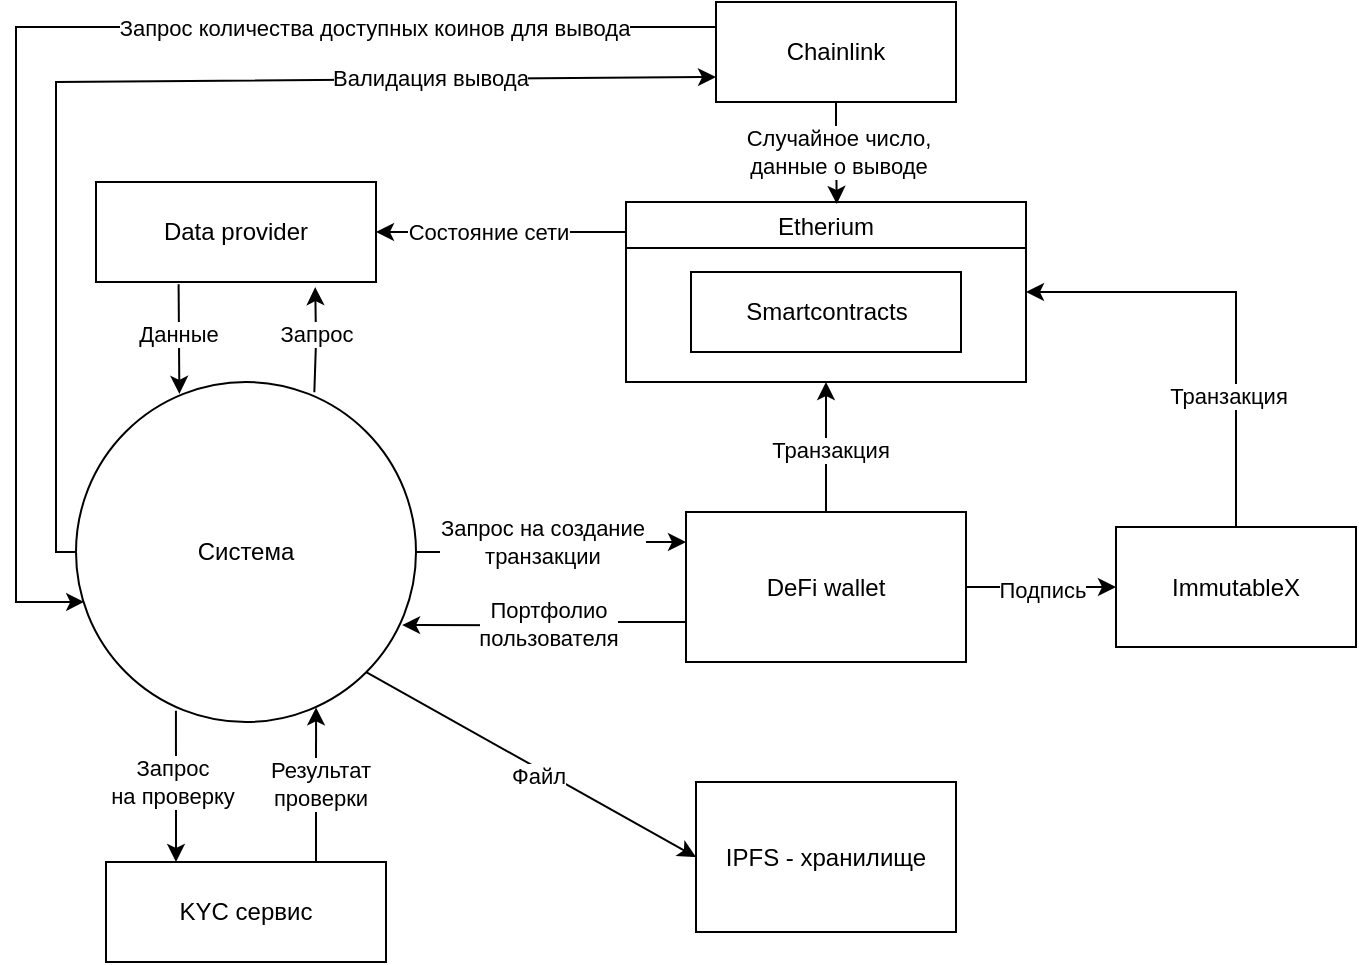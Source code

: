 <mxfile version="20.8.23" type="github">
  <diagram name="Страница 1" id="PbTtmd6q3jU2auLFYNLY">
    <mxGraphModel dx="1062" dy="558" grid="1" gridSize="10" guides="1" tooltips="1" connect="1" arrows="1" fold="1" page="1" pageScale="1" pageWidth="1169" pageHeight="827" math="0" shadow="0">
      <root>
        <mxCell id="0" />
        <mxCell id="1" parent="0" />
        <mxCell id="7_X0dGAMX54bu9OWyD-T-16" style="edgeStyle=orthogonalEdgeStyle;rounded=0;orthogonalLoop=1;jettySize=auto;html=1;startArrow=none;startFill=0;endArrow=classic;endFill=1;" parent="1" source="7_X0dGAMX54bu9OWyD-T-1" target="7_X0dGAMX54bu9OWyD-T-4" edge="1">
          <mxGeometry relative="1" as="geometry">
            <Array as="points">
              <mxPoint x="578" y="475" />
              <mxPoint x="578" y="470" />
            </Array>
          </mxGeometry>
        </mxCell>
        <mxCell id="7_X0dGAMX54bu9OWyD-T-19" value="Запрос на создание &lt;br&gt;транзакции" style="edgeLabel;html=1;align=center;verticalAlign=middle;resizable=0;points=[];" parent="7_X0dGAMX54bu9OWyD-T-16" vertex="1" connectable="0">
          <mxGeometry x="0.106" y="2" relative="1" as="geometry">
            <mxPoint x="-10" y="2" as="offset" />
          </mxGeometry>
        </mxCell>
        <mxCell id="7_X0dGAMX54bu9OWyD-T-23" style="edgeStyle=orthogonalEdgeStyle;rounded=0;orthogonalLoop=1;jettySize=auto;html=1;entryX=0.5;entryY=0;entryDx=0;entryDy=0;startArrow=classic;startFill=1;endArrow=none;endFill=0;exitX=1;exitY=0.5;exitDx=0;exitDy=0;" parent="1" source="TK5V0gTfrpUxgHLwCol4-2" target="7_X0dGAMX54bu9OWyD-T-3" edge="1">
          <mxGeometry relative="1" as="geometry">
            <mxPoint x="410" y="610" as="sourcePoint" />
          </mxGeometry>
        </mxCell>
        <mxCell id="7_X0dGAMX54bu9OWyD-T-26" value="Транзакция" style="edgeLabel;html=1;align=center;verticalAlign=middle;resizable=0;points=[];" parent="7_X0dGAMX54bu9OWyD-T-23" vertex="1" connectable="0">
          <mxGeometry x="0.347" y="-2" relative="1" as="geometry">
            <mxPoint x="-2" y="7" as="offset" />
          </mxGeometry>
        </mxCell>
        <mxCell id="TK5V0gTfrpUxgHLwCol4-20" style="edgeStyle=orthogonalEdgeStyle;rounded=0;orthogonalLoop=1;jettySize=auto;html=1;strokeColor=default;startArrow=none;startFill=0;endArrow=classic;endFill=1;entryX=0.25;entryY=0;entryDx=0;entryDy=0;exitX=0.294;exitY=0.967;exitDx=0;exitDy=0;exitPerimeter=0;" parent="1" source="7_X0dGAMX54bu9OWyD-T-1" target="TK5V0gTfrpUxgHLwCol4-19" edge="1">
          <mxGeometry relative="1" as="geometry" />
        </mxCell>
        <mxCell id="TK5V0gTfrpUxgHLwCol4-23" value="Запрос &lt;br&gt;на проверку" style="edgeLabel;html=1;align=center;verticalAlign=middle;resizable=0;points=[];" parent="TK5V0gTfrpUxgHLwCol4-20" vertex="1" connectable="0">
          <mxGeometry x="-0.252" y="-2" relative="1" as="geometry">
            <mxPoint y="7" as="offset" />
          </mxGeometry>
        </mxCell>
        <mxCell id="bziQ3DZzMGBHJ6S33izw-3" style="edgeStyle=none;rounded=0;orthogonalLoop=1;jettySize=auto;html=1;entryX=0;entryY=0.75;entryDx=0;entryDy=0;exitX=0;exitY=0.5;exitDx=0;exitDy=0;" parent="1" source="7_X0dGAMX54bu9OWyD-T-1" target="TK5V0gTfrpUxgHLwCol4-5" edge="1">
          <mxGeometry relative="1" as="geometry">
            <mxPoint x="330" y="470" as="sourcePoint" />
            <Array as="points">
              <mxPoint x="330" y="475" />
              <mxPoint x="330" y="240" />
            </Array>
          </mxGeometry>
        </mxCell>
        <mxCell id="bziQ3DZzMGBHJ6S33izw-4" value="Валидация вывода" style="edgeLabel;html=1;align=center;verticalAlign=middle;resizable=0;points=[];" parent="bziQ3DZzMGBHJ6S33izw-3" vertex="1" connectable="0">
          <mxGeometry x="0.5" y="1" relative="1" as="geometry">
            <mxPoint as="offset" />
          </mxGeometry>
        </mxCell>
        <mxCell id="7_X0dGAMX54bu9OWyD-T-1" value="Система" style="ellipse;whiteSpace=wrap;html=1;aspect=fixed;" parent="1" vertex="1">
          <mxGeometry x="340" y="390" width="170" height="170" as="geometry" />
        </mxCell>
        <mxCell id="7_X0dGAMX54bu9OWyD-T-24" style="edgeStyle=orthogonalEdgeStyle;rounded=0;orthogonalLoop=1;jettySize=auto;html=1;startArrow=classic;startFill=1;endArrow=none;endFill=0;" parent="1" source="7_X0dGAMX54bu9OWyD-T-3" target="7_X0dGAMX54bu9OWyD-T-4" edge="1">
          <mxGeometry relative="1" as="geometry">
            <mxPoint x="690" y="260" as="targetPoint" />
          </mxGeometry>
        </mxCell>
        <mxCell id="TK5V0gTfrpUxgHLwCol4-17" value="Подпись" style="edgeLabel;html=1;align=center;verticalAlign=middle;resizable=0;points=[];" parent="7_X0dGAMX54bu9OWyD-T-24" vertex="1" connectable="0">
          <mxGeometry y="1" relative="1" as="geometry">
            <mxPoint as="offset" />
          </mxGeometry>
        </mxCell>
        <mxCell id="7_X0dGAMX54bu9OWyD-T-3" value="ImmutableX" style="rounded=0;whiteSpace=wrap;html=1;" parent="1" vertex="1">
          <mxGeometry x="860" y="462.5" width="120" height="60" as="geometry" />
        </mxCell>
        <mxCell id="7_X0dGAMX54bu9OWyD-T-20" style="edgeStyle=orthogonalEdgeStyle;rounded=0;orthogonalLoop=1;jettySize=auto;html=1;entryX=0.959;entryY=0.715;entryDx=0;entryDy=0;entryPerimeter=0;startArrow=none;startFill=0;endArrow=classic;endFill=1;" parent="1" source="7_X0dGAMX54bu9OWyD-T-4" target="7_X0dGAMX54bu9OWyD-T-1" edge="1">
          <mxGeometry relative="1" as="geometry">
            <Array as="points">
              <mxPoint x="578" y="510" />
              <mxPoint x="578" y="512" />
            </Array>
          </mxGeometry>
        </mxCell>
        <mxCell id="7_X0dGAMX54bu9OWyD-T-21" value="Портфолио &lt;br&gt;пользователя" style="edgeLabel;html=1;align=center;verticalAlign=middle;resizable=0;points=[];" parent="7_X0dGAMX54bu9OWyD-T-20" vertex="1" connectable="0">
          <mxGeometry x="-0.017" y="-1" relative="1" as="geometry">
            <mxPoint as="offset" />
          </mxGeometry>
        </mxCell>
        <mxCell id="TK5V0gTfrpUxgHLwCol4-3" style="edgeStyle=orthogonalEdgeStyle;rounded=0;orthogonalLoop=1;jettySize=auto;html=1;" parent="1" source="7_X0dGAMX54bu9OWyD-T-4" target="TK5V0gTfrpUxgHLwCol4-2" edge="1">
          <mxGeometry relative="1" as="geometry">
            <mxPoint x="740" y="420" as="targetPoint" />
          </mxGeometry>
        </mxCell>
        <mxCell id="TK5V0gTfrpUxgHLwCol4-18" value="Транзакция" style="edgeLabel;html=1;align=center;verticalAlign=middle;resizable=0;points=[];" parent="TK5V0gTfrpUxgHLwCol4-3" vertex="1" connectable="0">
          <mxGeometry x="-0.027" y="-2" relative="1" as="geometry">
            <mxPoint as="offset" />
          </mxGeometry>
        </mxCell>
        <mxCell id="7_X0dGAMX54bu9OWyD-T-4" value="DeFi wallet" style="rounded=0;whiteSpace=wrap;html=1;" parent="1" vertex="1">
          <mxGeometry x="645" y="455" width="140" height="75" as="geometry" />
        </mxCell>
        <mxCell id="TK5V0gTfrpUxgHLwCol4-13" style="edgeStyle=orthogonalEdgeStyle;rounded=0;orthogonalLoop=1;jettySize=auto;html=1;strokeColor=default;startArrow=classic;startFill=1;endArrow=none;endFill=0;exitX=1;exitY=0.5;exitDx=0;exitDy=0;entryX=0;entryY=0.167;entryDx=0;entryDy=0;entryPerimeter=0;" parent="1" source="7_X0dGAMX54bu9OWyD-T-5" target="TK5V0gTfrpUxgHLwCol4-2" edge="1">
          <mxGeometry relative="1" as="geometry">
            <mxPoint x="610" y="330" as="targetPoint" />
            <Array as="points" />
          </mxGeometry>
        </mxCell>
        <mxCell id="TK5V0gTfrpUxgHLwCol4-15" value="Состояние сети" style="edgeLabel;html=1;align=center;verticalAlign=middle;resizable=0;points=[];" parent="TK5V0gTfrpUxgHLwCol4-13" vertex="1" connectable="0">
          <mxGeometry x="-0.145" y="-3" relative="1" as="geometry">
            <mxPoint x="2" y="-3" as="offset" />
          </mxGeometry>
        </mxCell>
        <mxCell id="7_X0dGAMX54bu9OWyD-T-5" value="Data provider" style="rounded=0;whiteSpace=wrap;html=1;" parent="1" vertex="1">
          <mxGeometry x="350" y="290" width="140" height="50" as="geometry" />
        </mxCell>
        <mxCell id="7_X0dGAMX54bu9OWyD-T-12" value="" style="endArrow=none;html=1;rounded=0;startArrow=classic;startFill=1;endFill=0;entryX=0.295;entryY=1.023;entryDx=0;entryDy=0;entryPerimeter=0;exitX=0.304;exitY=0.035;exitDx=0;exitDy=0;exitPerimeter=0;" parent="1" source="7_X0dGAMX54bu9OWyD-T-1" target="7_X0dGAMX54bu9OWyD-T-5" edge="1">
          <mxGeometry width="50" height="50" relative="1" as="geometry">
            <mxPoint x="401" y="392" as="sourcePoint" />
            <mxPoint x="465" y="380" as="targetPoint" />
          </mxGeometry>
        </mxCell>
        <mxCell id="7_X0dGAMX54bu9OWyD-T-15" value="Данные" style="edgeLabel;html=1;align=center;verticalAlign=middle;resizable=0;points=[];" parent="7_X0dGAMX54bu9OWyD-T-12" vertex="1" connectable="0">
          <mxGeometry x="0.113" y="1" relative="1" as="geometry">
            <mxPoint as="offset" />
          </mxGeometry>
        </mxCell>
        <mxCell id="7_X0dGAMX54bu9OWyD-T-27" style="rounded=0;orthogonalLoop=1;jettySize=auto;html=1;startArrow=classic;startFill=1;endArrow=none;endFill=0;entryX=1;entryY=1;entryDx=0;entryDy=0;exitX=0;exitY=0.5;exitDx=0;exitDy=0;" parent="1" source="7_X0dGAMX54bu9OWyD-T-22" target="7_X0dGAMX54bu9OWyD-T-1" edge="1">
          <mxGeometry relative="1" as="geometry" />
        </mxCell>
        <mxCell id="7_X0dGAMX54bu9OWyD-T-30" value="Файл" style="edgeLabel;html=1;align=center;verticalAlign=middle;resizable=0;points=[];" parent="7_X0dGAMX54bu9OWyD-T-27" vertex="1" connectable="0">
          <mxGeometry x="-0.297" y="1" relative="1" as="geometry">
            <mxPoint x="-21" y="-9" as="offset" />
          </mxGeometry>
        </mxCell>
        <mxCell id="7_X0dGAMX54bu9OWyD-T-22" value="IPFS - хранилище" style="rounded=0;whiteSpace=wrap;html=1;" parent="1" vertex="1">
          <mxGeometry x="650" y="590" width="130" height="75" as="geometry" />
        </mxCell>
        <mxCell id="TK5V0gTfrpUxgHLwCol4-2" value="Etherium" style="swimlane;startSize=23;fontStyle=0" parent="1" vertex="1">
          <mxGeometry x="615" y="300" width="200" height="90" as="geometry" />
        </mxCell>
        <mxCell id="TK5V0gTfrpUxgHLwCol4-4" value="Smartcontracts" style="rounded=0;whiteSpace=wrap;html=1;" parent="TK5V0gTfrpUxgHLwCol4-2" vertex="1">
          <mxGeometry x="32.5" y="35" width="135" height="40" as="geometry" />
        </mxCell>
        <mxCell id="TK5V0gTfrpUxgHLwCol4-6" style="edgeStyle=orthogonalEdgeStyle;rounded=0;orthogonalLoop=1;jettySize=auto;html=1;startArrow=none;startFill=0;entryX=0.527;entryY=0.011;entryDx=0;entryDy=0;entryPerimeter=0;" parent="1" source="TK5V0gTfrpUxgHLwCol4-5" target="TK5V0gTfrpUxgHLwCol4-2" edge="1">
          <mxGeometry relative="1" as="geometry">
            <mxPoint x="720" y="290" as="targetPoint" />
          </mxGeometry>
        </mxCell>
        <mxCell id="TK5V0gTfrpUxgHLwCol4-16" value="Случайное число,&lt;br&gt;данные о выводе" style="edgeLabel;html=1;align=center;verticalAlign=middle;resizable=0;points=[];" parent="TK5V0gTfrpUxgHLwCol4-6" vertex="1" connectable="0">
          <mxGeometry x="0.073" y="2" relative="1" as="geometry">
            <mxPoint x="-2" y="-2" as="offset" />
          </mxGeometry>
        </mxCell>
        <mxCell id="bziQ3DZzMGBHJ6S33izw-5" style="edgeStyle=orthogonalEdgeStyle;rounded=0;orthogonalLoop=1;jettySize=auto;html=1;entryX=0.024;entryY=0.647;entryDx=0;entryDy=0;entryPerimeter=0;exitX=0;exitY=0.25;exitDx=0;exitDy=0;" parent="1" source="TK5V0gTfrpUxgHLwCol4-5" target="7_X0dGAMX54bu9OWyD-T-1" edge="1">
          <mxGeometry relative="1" as="geometry">
            <Array as="points">
              <mxPoint x="310" y="213" />
              <mxPoint x="310" y="500" />
            </Array>
          </mxGeometry>
        </mxCell>
        <mxCell id="bziQ3DZzMGBHJ6S33izw-6" value="Запрос количества доступных коинов для вывода" style="edgeLabel;html=1;align=center;verticalAlign=middle;resizable=0;points=[];" parent="bziQ3DZzMGBHJ6S33izw-5" vertex="1" connectable="0">
          <mxGeometry x="-0.491" relative="1" as="geometry">
            <mxPoint as="offset" />
          </mxGeometry>
        </mxCell>
        <mxCell id="TK5V0gTfrpUxgHLwCol4-5" value="Chainlink" style="rounded=0;whiteSpace=wrap;html=1;" parent="1" vertex="1">
          <mxGeometry x="660" y="200" width="120" height="50" as="geometry" />
        </mxCell>
        <mxCell id="TK5V0gTfrpUxgHLwCol4-8" value="" style="endArrow=classic;html=1;rounded=0;strokeColor=default;exitX=0.701;exitY=0.03;exitDx=0;exitDy=0;exitPerimeter=0;entryX=0.783;entryY=1.051;entryDx=0;entryDy=0;entryPerimeter=0;" parent="1" source="7_X0dGAMX54bu9OWyD-T-1" target="7_X0dGAMX54bu9OWyD-T-5" edge="1">
          <mxGeometry width="50" height="50" relative="1" as="geometry">
            <mxPoint x="670" y="450" as="sourcePoint" />
            <mxPoint x="720" y="400" as="targetPoint" />
            <Array as="points">
              <mxPoint x="460" y="370" />
            </Array>
          </mxGeometry>
        </mxCell>
        <mxCell id="TK5V0gTfrpUxgHLwCol4-9" value="Запрос" style="edgeLabel;html=1;align=center;verticalAlign=middle;resizable=0;points=[];" parent="TK5V0gTfrpUxgHLwCol4-8" vertex="1" connectable="0">
          <mxGeometry x="0.009" relative="1" as="geometry">
            <mxPoint y="-3" as="offset" />
          </mxGeometry>
        </mxCell>
        <mxCell id="TK5V0gTfrpUxgHLwCol4-22" style="edgeStyle=orthogonalEdgeStyle;rounded=0;orthogonalLoop=1;jettySize=auto;html=1;strokeColor=default;startArrow=none;startFill=0;endArrow=classic;endFill=1;exitX=0.75;exitY=0;exitDx=0;exitDy=0;entryX=0.706;entryY=0.957;entryDx=0;entryDy=0;entryPerimeter=0;" parent="1" source="TK5V0gTfrpUxgHLwCol4-19" target="7_X0dGAMX54bu9OWyD-T-1" edge="1">
          <mxGeometry relative="1" as="geometry" />
        </mxCell>
        <mxCell id="TK5V0gTfrpUxgHLwCol4-24" value="Результат &lt;br&gt;проверки" style="edgeLabel;html=1;align=center;verticalAlign=middle;resizable=0;points=[];" parent="TK5V0gTfrpUxgHLwCol4-22" vertex="1" connectable="0">
          <mxGeometry x="-0.293" y="-2" relative="1" as="geometry">
            <mxPoint y="-12" as="offset" />
          </mxGeometry>
        </mxCell>
        <mxCell id="TK5V0gTfrpUxgHLwCol4-19" value="KYC сервис" style="rounded=0;whiteSpace=wrap;html=1;" parent="1" vertex="1">
          <mxGeometry x="355" y="630" width="140" height="50" as="geometry" />
        </mxCell>
      </root>
    </mxGraphModel>
  </diagram>
</mxfile>

